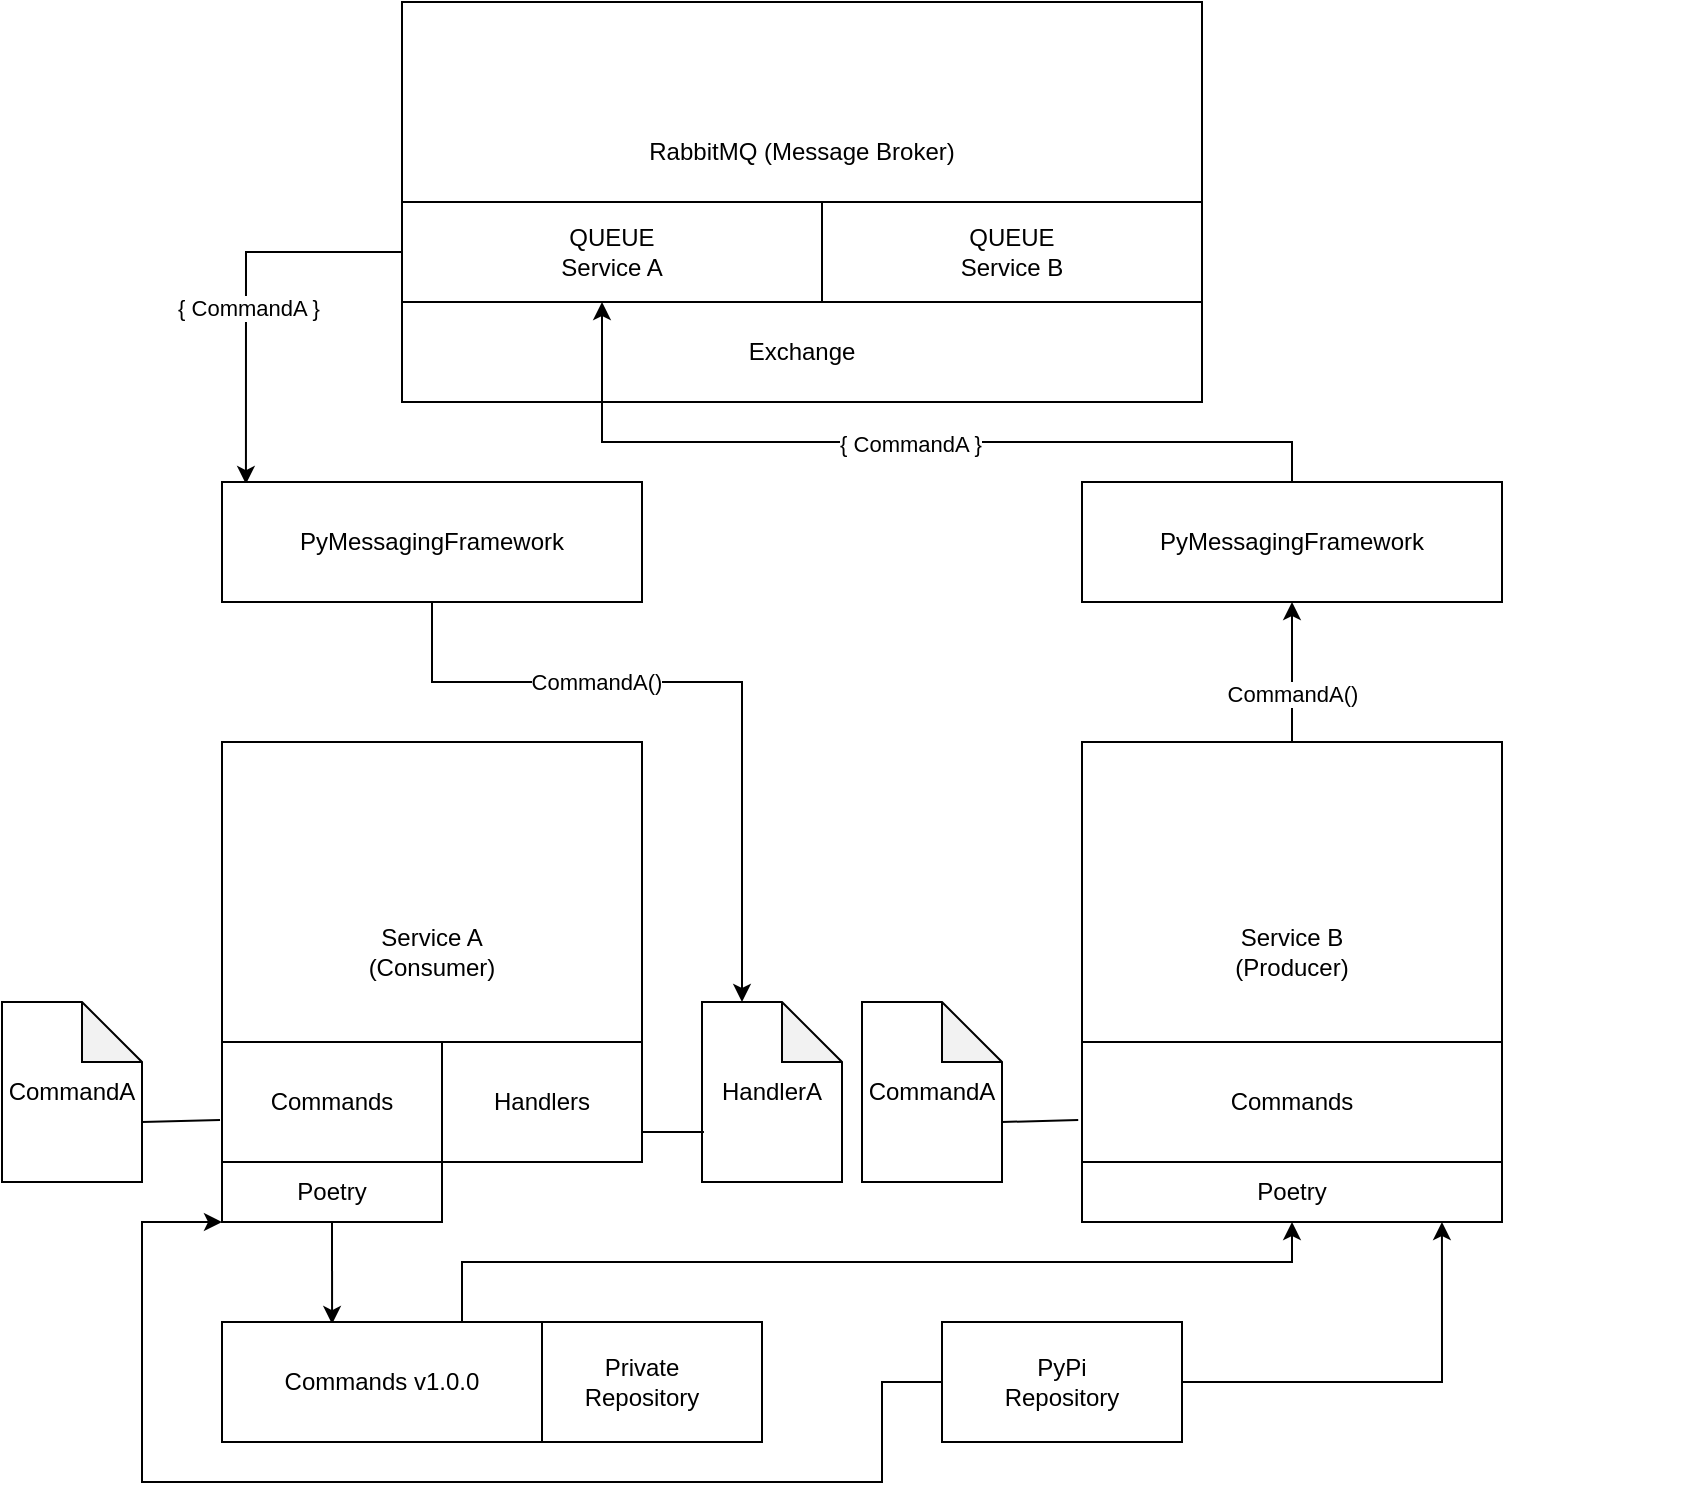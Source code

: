 <mxfile version="20.2.5" type="device"><diagram id="U9ubyQdtAXf4XQeU95NL" name="Page-1"><mxGraphModel dx="1419" dy="794" grid="1" gridSize="10" guides="1" tooltips="1" connect="1" arrows="1" fold="1" page="1" pageScale="1" pageWidth="850" pageHeight="1100" math="0" shadow="0"><root><mxCell id="0"/><mxCell id="1" parent="0"/><mxCell id="EPtQPZTlXul6b_4T6PUc-6" value="" style="group" vertex="1" connectable="0" parent="1"><mxGeometry x="200" y="40" width="400" height="200" as="geometry"/></mxCell><mxCell id="EPtQPZTlXul6b_4T6PUc-2" value="RabbitMQ (Message Broker)" style="rounded=0;whiteSpace=wrap;html=1;" vertex="1" parent="EPtQPZTlXul6b_4T6PUc-6"><mxGeometry width="400" height="150" as="geometry"/></mxCell><mxCell id="EPtQPZTlXul6b_4T6PUc-3" value="Exchange" style="rounded=0;whiteSpace=wrap;html=1;" vertex="1" parent="EPtQPZTlXul6b_4T6PUc-6"><mxGeometry y="150" width="400" height="50" as="geometry"/></mxCell><mxCell id="EPtQPZTlXul6b_4T6PUc-4" value="QUEUE&lt;br&gt;Service A" style="rounded=0;whiteSpace=wrap;html=1;" vertex="1" parent="EPtQPZTlXul6b_4T6PUc-6"><mxGeometry y="100" width="210" height="50" as="geometry"/></mxCell><mxCell id="EPtQPZTlXul6b_4T6PUc-5" value="QUEUE&lt;br&gt;Service B" style="rounded=0;whiteSpace=wrap;html=1;" vertex="1" parent="EPtQPZTlXul6b_4T6PUc-6"><mxGeometry x="210" y="100" width="190" height="50" as="geometry"/></mxCell><mxCell id="EPtQPZTlXul6b_4T6PUc-23" value="" style="endArrow=classic;html=1;rounded=0;exitX=0;exitY=0.5;exitDx=0;exitDy=0;entryX=0.057;entryY=0.017;entryDx=0;entryDy=0;entryPerimeter=0;" edge="1" parent="1" source="EPtQPZTlXul6b_4T6PUc-4" target="EPtQPZTlXul6b_4T6PUc-8"><mxGeometry width="50" height="50" relative="1" as="geometry"><mxPoint x="10" y="270" as="sourcePoint"/><mxPoint x="60" y="220" as="targetPoint"/><Array as="points"><mxPoint x="122" y="165"/></Array></mxGeometry></mxCell><mxCell id="EPtQPZTlXul6b_4T6PUc-24" value="{ CommandA }" style="edgeLabel;html=1;align=center;verticalAlign=middle;resizable=0;points=[];" vertex="1" connectable="0" parent="EPtQPZTlXul6b_4T6PUc-23"><mxGeometry x="0.093" y="1" relative="1" as="geometry"><mxPoint as="offset"/></mxGeometry></mxCell><mxCell id="EPtQPZTlXul6b_4T6PUc-26" value="" style="group" vertex="1" connectable="0" parent="1"><mxGeometry x="430" y="280" width="420" height="400" as="geometry"/></mxCell><mxCell id="EPtQPZTlXul6b_4T6PUc-27" value="PyMessagingFramework" style="rounded=0;whiteSpace=wrap;html=1;" vertex="1" parent="EPtQPZTlXul6b_4T6PUc-26"><mxGeometry x="110" width="210" height="60" as="geometry"/></mxCell><mxCell id="EPtQPZTlXul6b_4T6PUc-28" value="" style="group" vertex="1" connectable="0" parent="EPtQPZTlXul6b_4T6PUc-26"><mxGeometry y="130" width="420" height="270" as="geometry"/></mxCell><mxCell id="EPtQPZTlXul6b_4T6PUc-29" value="" style="group" vertex="1" connectable="0" parent="EPtQPZTlXul6b_4T6PUc-28"><mxGeometry x="110" width="210" height="270" as="geometry"/></mxCell><mxCell id="EPtQPZTlXul6b_4T6PUc-30" value="Service B&lt;br&gt;(Producer)" style="whiteSpace=wrap;html=1;aspect=fixed;" vertex="1" parent="EPtQPZTlXul6b_4T6PUc-29"><mxGeometry width="210" height="210" as="geometry"/></mxCell><mxCell id="EPtQPZTlXul6b_4T6PUc-31" value="Commands" style="rounded=0;whiteSpace=wrap;html=1;" vertex="1" parent="EPtQPZTlXul6b_4T6PUc-29"><mxGeometry y="150" width="210" height="60" as="geometry"/></mxCell><mxCell id="EPtQPZTlXul6b_4T6PUc-49" value="Poetry" style="rounded=0;whiteSpace=wrap;html=1;" vertex="1" parent="EPtQPZTlXul6b_4T6PUc-29"><mxGeometry y="210" width="210" height="30" as="geometry"/></mxCell><mxCell id="EPtQPZTlXul6b_4T6PUc-33" value="CommandA" style="shape=note;whiteSpace=wrap;html=1;backgroundOutline=1;darkOpacity=0.05;" vertex="1" parent="EPtQPZTlXul6b_4T6PUc-28"><mxGeometry y="130" width="70" height="90" as="geometry"/></mxCell><mxCell id="EPtQPZTlXul6b_4T6PUc-34" value="" style="endArrow=none;html=1;rounded=0;exitX=0;exitY=0;exitDx=70;exitDy=60;exitPerimeter=0;entryX=-0.009;entryY=0.65;entryDx=0;entryDy=0;entryPerimeter=0;" edge="1" parent="EPtQPZTlXul6b_4T6PUc-28" source="EPtQPZTlXul6b_4T6PUc-33" target="EPtQPZTlXul6b_4T6PUc-31"><mxGeometry width="50" height="50" relative="1" as="geometry"><mxPoint x="80" y="290" as="sourcePoint"/><mxPoint x="130" y="240" as="targetPoint"/></mxGeometry></mxCell><mxCell id="EPtQPZTlXul6b_4T6PUc-37" value="" style="endArrow=classic;html=1;rounded=0;exitX=0.5;exitY=0;exitDx=0;exitDy=0;entryX=0.5;entryY=1;entryDx=0;entryDy=0;" edge="1" parent="EPtQPZTlXul6b_4T6PUc-26" source="EPtQPZTlXul6b_4T6PUc-30" target="EPtQPZTlXul6b_4T6PUc-27"><mxGeometry width="50" height="50" relative="1" as="geometry"><mxPoint x="60" y="130" as="sourcePoint"/><mxPoint x="370" y="260" as="targetPoint"/><Array as="points"><mxPoint x="215" y="100"/></Array></mxGeometry></mxCell><mxCell id="EPtQPZTlXul6b_4T6PUc-38" value="CommandA()" style="edgeLabel;html=1;align=center;verticalAlign=middle;resizable=0;points=[];" vertex="1" connectable="0" parent="EPtQPZTlXul6b_4T6PUc-37"><mxGeometry x="-0.314" relative="1" as="geometry"><mxPoint as="offset"/></mxGeometry></mxCell><mxCell id="EPtQPZTlXul6b_4T6PUc-47" value="" style="group" vertex="1" connectable="0" parent="1"><mxGeometry y="280" width="420" height="370" as="geometry"/></mxCell><mxCell id="EPtQPZTlXul6b_4T6PUc-25" value="" style="group" vertex="1" connectable="0" parent="EPtQPZTlXul6b_4T6PUc-47"><mxGeometry width="420" height="350" as="geometry"/></mxCell><mxCell id="EPtQPZTlXul6b_4T6PUc-8" value="PyMessagingFramework" style="rounded=0;whiteSpace=wrap;html=1;" vertex="1" parent="EPtQPZTlXul6b_4T6PUc-25"><mxGeometry x="110" width="210" height="60" as="geometry"/></mxCell><mxCell id="EPtQPZTlXul6b_4T6PUc-19" value="" style="group" vertex="1" connectable="0" parent="EPtQPZTlXul6b_4T6PUc-25"><mxGeometry y="130" width="420" height="220" as="geometry"/></mxCell><mxCell id="EPtQPZTlXul6b_4T6PUc-13" value="" style="group" vertex="1" connectable="0" parent="EPtQPZTlXul6b_4T6PUc-19"><mxGeometry x="110" width="210" height="210" as="geometry"/></mxCell><mxCell id="EPtQPZTlXul6b_4T6PUc-7" value="Service A&lt;br&gt;(Consumer)" style="whiteSpace=wrap;html=1;aspect=fixed;" vertex="1" parent="EPtQPZTlXul6b_4T6PUc-13"><mxGeometry width="210" height="210" as="geometry"/></mxCell><mxCell id="EPtQPZTlXul6b_4T6PUc-10" value="Commands" style="rounded=0;whiteSpace=wrap;html=1;" vertex="1" parent="EPtQPZTlXul6b_4T6PUc-13"><mxGeometry y="150" width="110" height="60" as="geometry"/></mxCell><mxCell id="EPtQPZTlXul6b_4T6PUc-11" value="Handlers" style="rounded=0;whiteSpace=wrap;html=1;" vertex="1" parent="EPtQPZTlXul6b_4T6PUc-13"><mxGeometry x="110" y="150" width="100" height="60" as="geometry"/></mxCell><mxCell id="EPtQPZTlXul6b_4T6PUc-14" value="CommandA" style="shape=note;whiteSpace=wrap;html=1;backgroundOutline=1;darkOpacity=0.05;" vertex="1" parent="EPtQPZTlXul6b_4T6PUc-19"><mxGeometry y="130" width="70" height="90" as="geometry"/></mxCell><mxCell id="EPtQPZTlXul6b_4T6PUc-16" value="" style="endArrow=none;html=1;rounded=0;exitX=0;exitY=0;exitDx=70;exitDy=60;exitPerimeter=0;entryX=-0.009;entryY=0.65;entryDx=0;entryDy=0;entryPerimeter=0;" edge="1" parent="EPtQPZTlXul6b_4T6PUc-19" source="EPtQPZTlXul6b_4T6PUc-14" target="EPtQPZTlXul6b_4T6PUc-10"><mxGeometry width="50" height="50" relative="1" as="geometry"><mxPoint x="80" y="290" as="sourcePoint"/><mxPoint x="130" y="240" as="targetPoint"/></mxGeometry></mxCell><mxCell id="EPtQPZTlXul6b_4T6PUc-17" value="HandlerA" style="shape=note;whiteSpace=wrap;html=1;backgroundOutline=1;darkOpacity=0.05;" vertex="1" parent="EPtQPZTlXul6b_4T6PUc-19"><mxGeometry x="350" y="130" width="70" height="90" as="geometry"/></mxCell><mxCell id="EPtQPZTlXul6b_4T6PUc-18" value="" style="endArrow=none;html=1;rounded=0;entryX=0.014;entryY=0.722;entryDx=0;entryDy=0;entryPerimeter=0;exitX=1;exitY=0.75;exitDx=0;exitDy=0;" edge="1" parent="EPtQPZTlXul6b_4T6PUc-19" source="EPtQPZTlXul6b_4T6PUc-11" target="EPtQPZTlXul6b_4T6PUc-17"><mxGeometry width="50" height="50" relative="1" as="geometry"><mxPoint x="300" y="280" as="sourcePoint"/><mxPoint x="350" y="230" as="targetPoint"/></mxGeometry></mxCell><mxCell id="EPtQPZTlXul6b_4T6PUc-20" value="" style="endArrow=classic;html=1;rounded=0;exitX=0.5;exitY=1;exitDx=0;exitDy=0;entryX=0;entryY=0;entryDx=20;entryDy=0;entryPerimeter=0;" edge="1" parent="EPtQPZTlXul6b_4T6PUc-25" source="EPtQPZTlXul6b_4T6PUc-8" target="EPtQPZTlXul6b_4T6PUc-17"><mxGeometry width="50" height="50" relative="1" as="geometry"><mxPoint x="60" y="130" as="sourcePoint"/><mxPoint x="110" y="80" as="targetPoint"/><Array as="points"><mxPoint x="215" y="100"/><mxPoint x="370" y="100"/></Array></mxGeometry></mxCell><mxCell id="EPtQPZTlXul6b_4T6PUc-22" value="CommandA()" style="edgeLabel;html=1;align=center;verticalAlign=middle;resizable=0;points=[];" vertex="1" connectable="0" parent="EPtQPZTlXul6b_4T6PUc-20"><mxGeometry x="-0.314" relative="1" as="geometry"><mxPoint as="offset"/></mxGeometry></mxCell><mxCell id="EPtQPZTlXul6b_4T6PUc-45" value="Poetry" style="rounded=0;whiteSpace=wrap;html=1;" vertex="1" parent="EPtQPZTlXul6b_4T6PUc-47"><mxGeometry x="110" y="340" width="110" height="30" as="geometry"/></mxCell><mxCell id="EPtQPZTlXul6b_4T6PUc-48" value="" style="endArrow=classic;html=1;rounded=0;exitX=0.5;exitY=1;exitDx=0;exitDy=0;entryX=0.344;entryY=0.017;entryDx=0;entryDy=0;entryPerimeter=0;" edge="1" parent="1" source="EPtQPZTlXul6b_4T6PUc-45" target="EPtQPZTlXul6b_4T6PUc-46"><mxGeometry width="50" height="50" relative="1" as="geometry"><mxPoint x="40" y="730" as="sourcePoint"/><mxPoint x="90" y="680" as="targetPoint"/></mxGeometry></mxCell><mxCell id="EPtQPZTlXul6b_4T6PUc-50" value="" style="endArrow=classic;html=1;rounded=0;exitX=0.75;exitY=0;exitDx=0;exitDy=0;entryX=0.5;entryY=1;entryDx=0;entryDy=0;" edge="1" parent="1" source="EPtQPZTlXul6b_4T6PUc-46" target="EPtQPZTlXul6b_4T6PUc-49"><mxGeometry width="50" height="50" relative="1" as="geometry"><mxPoint x="50" y="720" as="sourcePoint"/><mxPoint x="100" y="670" as="targetPoint"/><Array as="points"><mxPoint x="230" y="670"/><mxPoint x="645" y="670"/></Array></mxGeometry></mxCell><mxCell id="EPtQPZTlXul6b_4T6PUc-51" value="" style="group" vertex="1" connectable="0" parent="1"><mxGeometry x="110" y="700" width="270" height="60" as="geometry"/></mxCell><mxCell id="EPtQPZTlXul6b_4T6PUc-44" value="" style="rounded=0;whiteSpace=wrap;html=1;" vertex="1" parent="EPtQPZTlXul6b_4T6PUc-51"><mxGeometry width="270" height="60" as="geometry"/></mxCell><mxCell id="EPtQPZTlXul6b_4T6PUc-46" value="Commands v1.0.0" style="rounded=0;whiteSpace=wrap;html=1;" vertex="1" parent="EPtQPZTlXul6b_4T6PUc-51"><mxGeometry width="160" height="60" as="geometry"/></mxCell><mxCell id="EPtQPZTlXul6b_4T6PUc-54" value="Private&lt;br&gt;Repository" style="text;html=1;strokeColor=none;fillColor=none;align=center;verticalAlign=middle;whiteSpace=wrap;rounded=0;" vertex="1" parent="EPtQPZTlXul6b_4T6PUc-51"><mxGeometry x="180" y="15" width="60" height="30" as="geometry"/></mxCell><mxCell id="EPtQPZTlXul6b_4T6PUc-52" value="" style="endArrow=classic;html=1;rounded=0;exitX=0.5;exitY=0;exitDx=0;exitDy=0;entryX=0.25;entryY=0;entryDx=0;entryDy=0;" edge="1" parent="1" source="EPtQPZTlXul6b_4T6PUc-27" target="EPtQPZTlXul6b_4T6PUc-3"><mxGeometry width="50" height="50" relative="1" as="geometry"><mxPoint x="710" y="190" as="sourcePoint"/><mxPoint x="760" y="140" as="targetPoint"/><Array as="points"><mxPoint x="645" y="260"/><mxPoint x="300" y="260"/></Array></mxGeometry></mxCell><mxCell id="EPtQPZTlXul6b_4T6PUc-53" value="{ CommandA }" style="edgeLabel;html=1;align=center;verticalAlign=middle;resizable=0;points=[];" vertex="1" connectable="0" parent="EPtQPZTlXul6b_4T6PUc-52"><mxGeometry x="-0.03" y="1" relative="1" as="geometry"><mxPoint as="offset"/></mxGeometry></mxCell><mxCell id="EPtQPZTlXul6b_4T6PUc-55" value="PyPi&lt;br&gt;Repository" style="rounded=0;whiteSpace=wrap;html=1;" vertex="1" parent="1"><mxGeometry x="470" y="700" width="120" height="60" as="geometry"/></mxCell><mxCell id="EPtQPZTlXul6b_4T6PUc-56" value="" style="endArrow=classic;html=1;rounded=0;exitX=1;exitY=0.5;exitDx=0;exitDy=0;entryX=0.857;entryY=1;entryDx=0;entryDy=0;entryPerimeter=0;" edge="1" parent="1" source="EPtQPZTlXul6b_4T6PUc-55" target="EPtQPZTlXul6b_4T6PUc-49"><mxGeometry width="50" height="50" relative="1" as="geometry"><mxPoint x="610" y="800" as="sourcePoint"/><mxPoint x="660" y="750" as="targetPoint"/><Array as="points"><mxPoint x="720" y="730"/></Array></mxGeometry></mxCell><mxCell id="EPtQPZTlXul6b_4T6PUc-57" value="" style="endArrow=classic;html=1;rounded=0;exitX=0;exitY=0.5;exitDx=0;exitDy=0;" edge="1" parent="1" source="EPtQPZTlXul6b_4T6PUc-55"><mxGeometry width="50" height="50" relative="1" as="geometry"><mxPoint x="200" y="830" as="sourcePoint"/><mxPoint x="110" y="650" as="targetPoint"/><Array as="points"><mxPoint x="440" y="730"/><mxPoint x="440" y="780"/><mxPoint x="70" y="780"/><mxPoint x="70" y="650"/></Array></mxGeometry></mxCell></root></mxGraphModel></diagram></mxfile>
